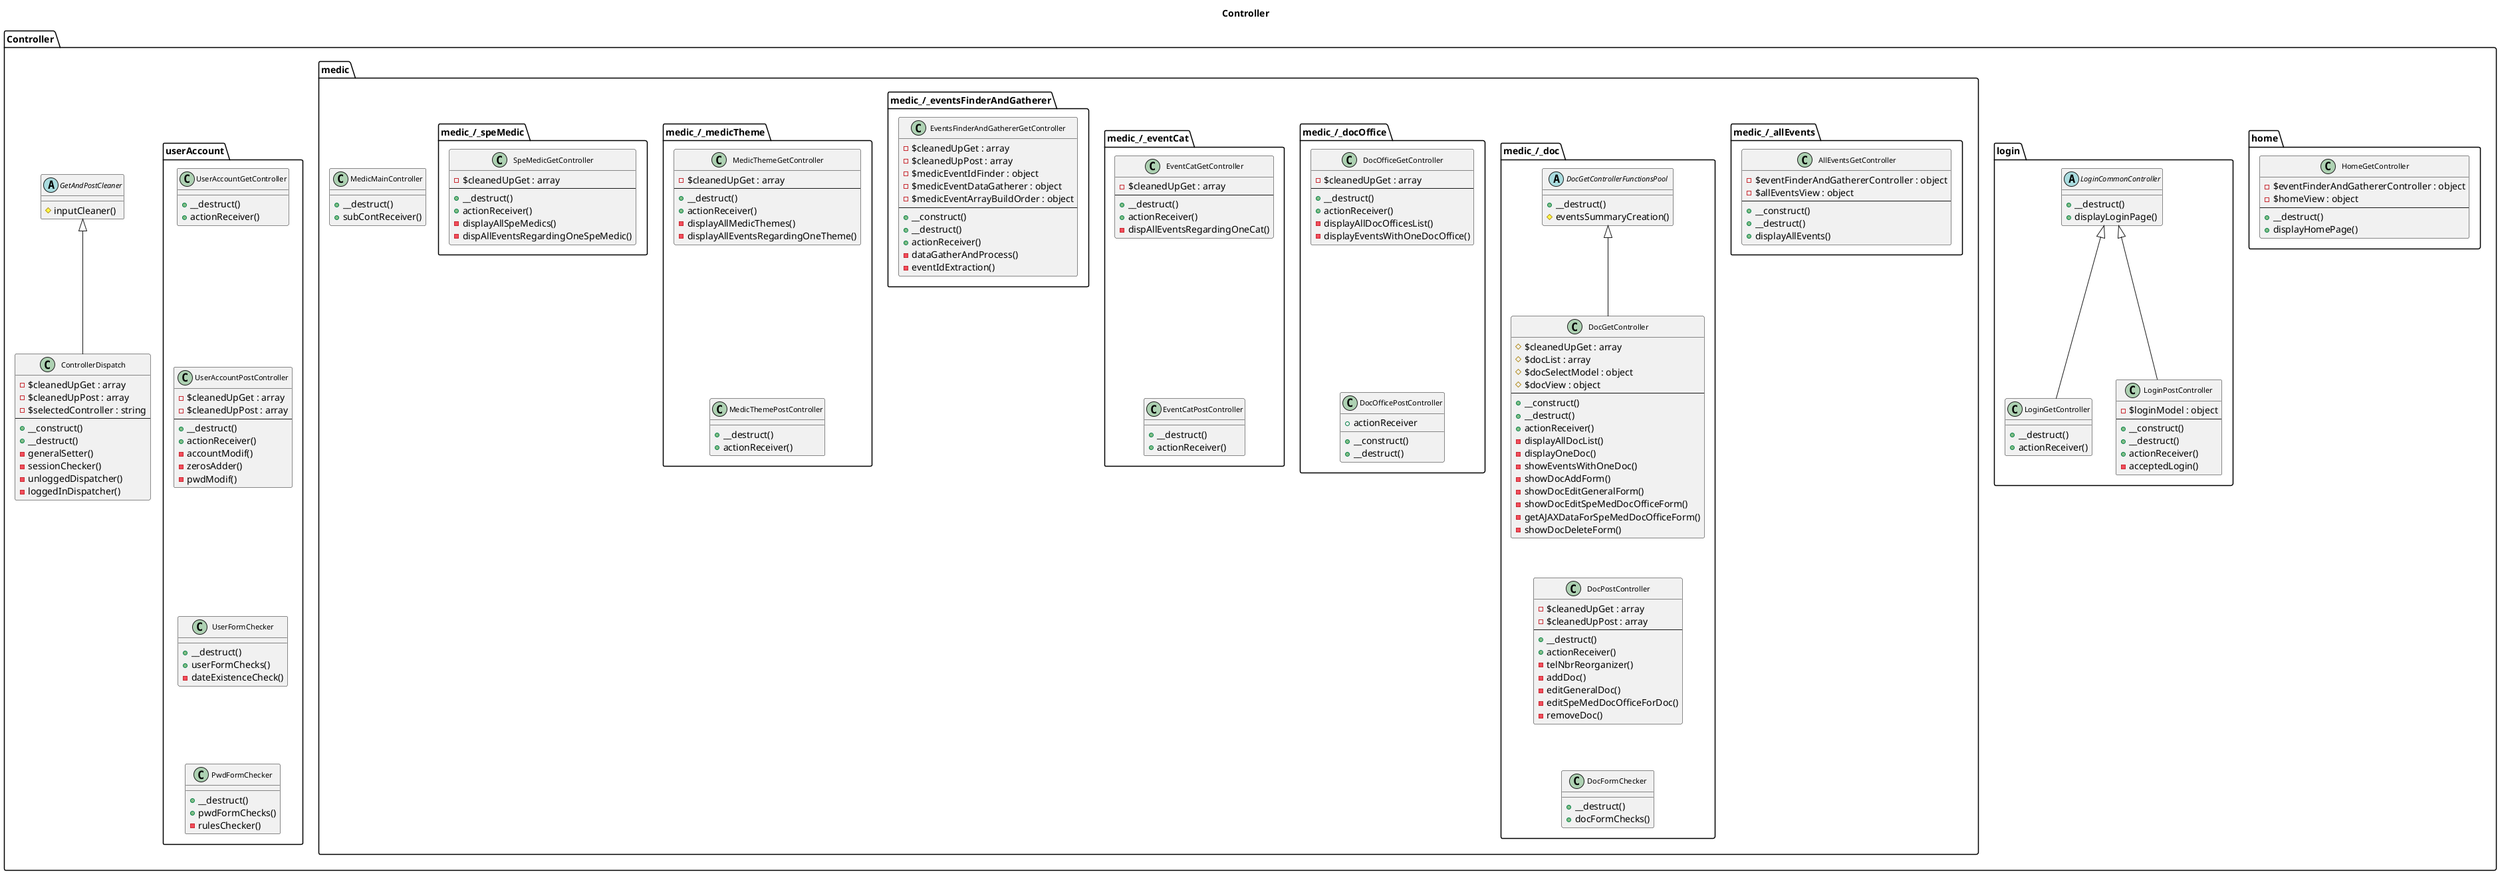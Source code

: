 @startuml
title <b>Controller</b>

skinparam ClassFontSize 11
skinparam ClassFontName Verdana



package Controller {
    abstract class GetAndPostCleaner {
        # inputCleaner()
    }

    class ControllerDispatch extends GetAndPostCleaner {
        - $cleanedUpGet : array
        - $cleanedUpPost : array
        - $selectedController : string
        --
        + __construct()
        + __destruct()
        - generalSetter()
        - sessionChecker()
        - unloggedDispatcher()
        - loggedInDispatcher()
    }


    package home {
        class HomeGetController {
            - $eventFinderAndGathererController : object
            - $homeView : object
            --
            + __destruct()
            + displayHomePage()
        }
    }


    package login {
        abstract class LoginCommonController {
            + __destruct()
            + displayLoginPage()
        }

        class LoginGetController extends LoginCommonController {
            + __destruct()
            + actionReceiver()
        }

        class LoginPostController extends LoginCommonController {
            - $loginModel : object
            --
            + __construct()
            + __destruct()
            + actionReceiver()
            - acceptedLogin()
        }
    }


    package medic {
        class MedicMainController {
            + __destruct()
            + subContReceiver()
        }


        package medic_/_allEvents {
            class AllEventsGetController {
                - $eventFinderAndGathererController : object
                - $allEventsView : object
                --
                + __construct()
                + __destruct()
                + displayAllEvents()
            }
        }


        package medic_/_doc {
            class DocFormChecker {
                + __destruct()
                + docFormChecks()
            }

            class DocGetController extends DocGetControllerFunctionsPool {
                # $cleanedUpGet : array
                # $docList : array
                # $docSelectModel : object
                # $docView : object
                --
                + __construct()
                + __destruct()
                + actionReceiver()
                - displayAllDocList()
                - displayOneDoc()
                - showEventsWithOneDoc()
                - showDocAddForm()
                - showDocEditGeneralForm()
                - showDocEditSpeMedDocOfficeForm()
                - getAJAXDataForSpeMedDocOfficeForm()
                - showDocDeleteForm()
            }

            abstract class DocGetControllerFunctionsPool {
                + __destruct()
                # eventsSummaryCreation()
            }

            class DocPostController {
                - $cleanedUpGet : array
                - $cleanedUpPost : array
                --
                + __destruct()
                + actionReceiver()
                - telNbrReorganizer()
                - addDoc()
                - editGeneralDoc()
                - editSpeMedDocOfficeForDoc()
                - removeDoc()
            }
        }

        package medic_/_docOffice {
            class DocOfficeGetController {
                - $cleanedUpGet : array
                --
                + __destruct()
                + actionReceiver()
                - displayAllDocOfficesList()
                - displayEventsWithOneDocOffice()
            }

            class DocOfficePostController {
                + __construct()
                + __destruct()
                + actionReceiver
            }
        }


        package medic_/_eventCat {
            class EventCatGetController {
                - $cleanedUpGet : array
                --
                + __destruct()
                + actionReceiver()
                - dispAllEventsRegardingOneCat()
            }

            class EventCatPostController {
                + __destruct()
                + actionReceiver()
            }
        }

        package medic_/_eventsFinderAndGatherer {
            class EventsFinderAndGathererGetController {
                - $cleanedUpGet : array
                - $cleanedUpPost : array
                - $medicEventIdFinder : object
                - $medicEventDataGatherer : object
                - $medicEventArrayBuildOrder : object
                --
                + __construct()
                + __destruct()
                + actionReceiver()
                - dataGatherAndProcess()
                - eventIdExtraction()
            }
        }

        package medic_/_medicTheme {
            class MedicThemeGetController {
                - $cleanedUpGet : array
                --
                + __destruct()
                + actionReceiver()
                - displayAllMedicThemes()
                - displayAllEventsRegardingOneTheme()
            }

            class MedicThemePostController {
                + __destruct()
                + actionReceiver()
            }
        }


        package medic_/_speMedic {
            class SpeMedicGetController {
                -  $cleanedUpGet : array
                --
                + __destruct()
                + actionReceiver()
                - displayAllSpeMedics()
                - dispAllEventsRegardingOneSpeMedic()
            }
        }
    }


    package userAccount {
        class PwdFormChecker {
            + __destruct()
            + pwdFormChecks()
            - rulesChecker()
        }

        class UserAccountGetController {
            + __destruct()
            + actionReceiver()
        }

        class UserAccountPostController {
            - $cleanedUpGet : array
            - $cleanedUpPost : array
            --
            + __destruct()
            + actionReceiver()
            - accountModif()
            - zerosAdder()
            - pwdModif()
        }

        class UserFormChecker {
            + __destruct()
            + userFormChecks()
            - dateExistenceCheck()
        }
    }
}

/' userAccount '/
UserAccountGetController -[hidden]-> UserAccountPostController
UserAccountPostController -[hidden]-> UserFormChecker
UserFormChecker -[hidden]-> PwdFormChecker

/' medicTheme '/
MedicThemeGetController -[hidden]-> MedicThemePostController

/' eventCat '/
EventCatGetController -[hidden]-> EventCatPostController

/' doc '/
DocGetController -[hidden]-> DocPostController
DocPostController -[hidden]-> DocFormChecker

/' docOffice '/
DocOfficeGetController -[hidden]-> DocOfficePostController

@enduml